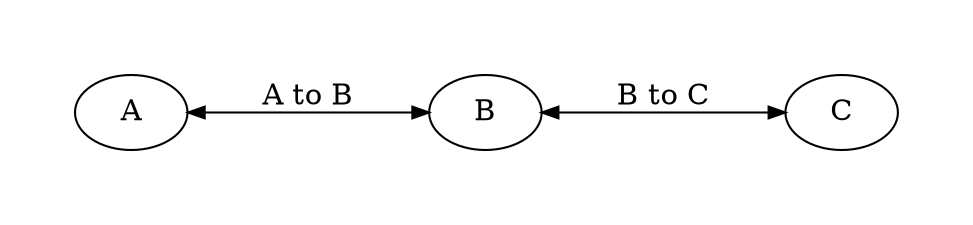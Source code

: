 digraph Assign {
  rankdir=LR;
  size="10,5";
  layout=dot;

  graph [pad=0.5; nodesep=0.25; ranksep=1];
  node [shape=ellipse; style=filled; fillcolor=white];
  edge [dir=both; arrowsize=.8];

  A [label="A"]; B [label="B"]; C [label="C"]; // multiple statements per line
  A -> B [label="A to B"]; B -> C [label="B to C"];
}
